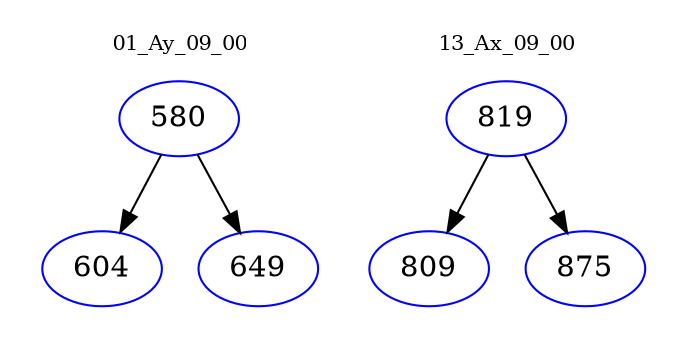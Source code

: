 digraph{
subgraph cluster_0 {
color = white
label = "01_Ay_09_00";
fontsize=10;
T0_580 [label="580", color="blue"]
T0_580 -> T0_604 [color="black"]
T0_604 [label="604", color="blue"]
T0_580 -> T0_649 [color="black"]
T0_649 [label="649", color="blue"]
}
subgraph cluster_1 {
color = white
label = "13_Ax_09_00";
fontsize=10;
T1_819 [label="819", color="blue"]
T1_819 -> T1_809 [color="black"]
T1_809 [label="809", color="blue"]
T1_819 -> T1_875 [color="black"]
T1_875 [label="875", color="blue"]
}
}
